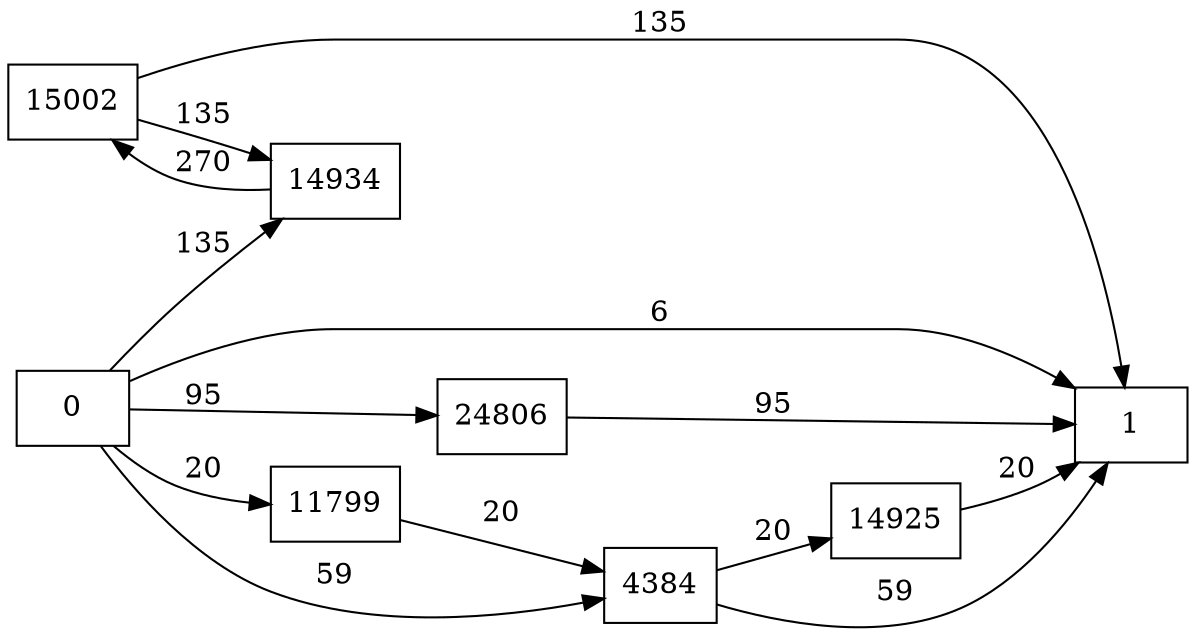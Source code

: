 digraph {
	graph [rankdir=LR]
	node [shape=rectangle]
	4384 -> 1 [label=59]
	4384 -> 14925 [label=20]
	11799 -> 4384 [label=20]
	14925 -> 1 [label=20]
	14934 -> 15002 [label=270]
	15002 -> 14934 [label=135]
	15002 -> 1 [label=135]
	24806 -> 1 [label=95]
	0 -> 4384 [label=59]
	0 -> 1 [label=6]
	0 -> 11799 [label=20]
	0 -> 14934 [label=135]
	0 -> 24806 [label=95]
}
